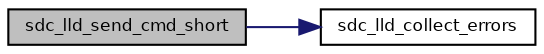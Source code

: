 digraph "sdc_lld_send_cmd_short"
{
  bgcolor="transparent";
  edge [fontname="Helvetica",fontsize="8",labelfontname="Helvetica",labelfontsize="8"];
  node [fontname="Helvetica",fontsize="8",shape=record];
  rankdir="LR";
  Node19 [label="sdc_lld_send_cmd_short",height=0.2,width=0.4,color="black", fillcolor="grey75", style="filled", fontcolor="black"];
  Node19 -> Node20 [color="midnightblue",fontsize="8",style="solid",fontname="Helvetica"];
  Node20 [label="sdc_lld_collect_errors",height=0.2,width=0.4,color="black",URL="$group___s_d_c.html#ga2769aa9ad202410d6c0c79bc2b34f023",tooltip="Gets SDC errors. "];
}
